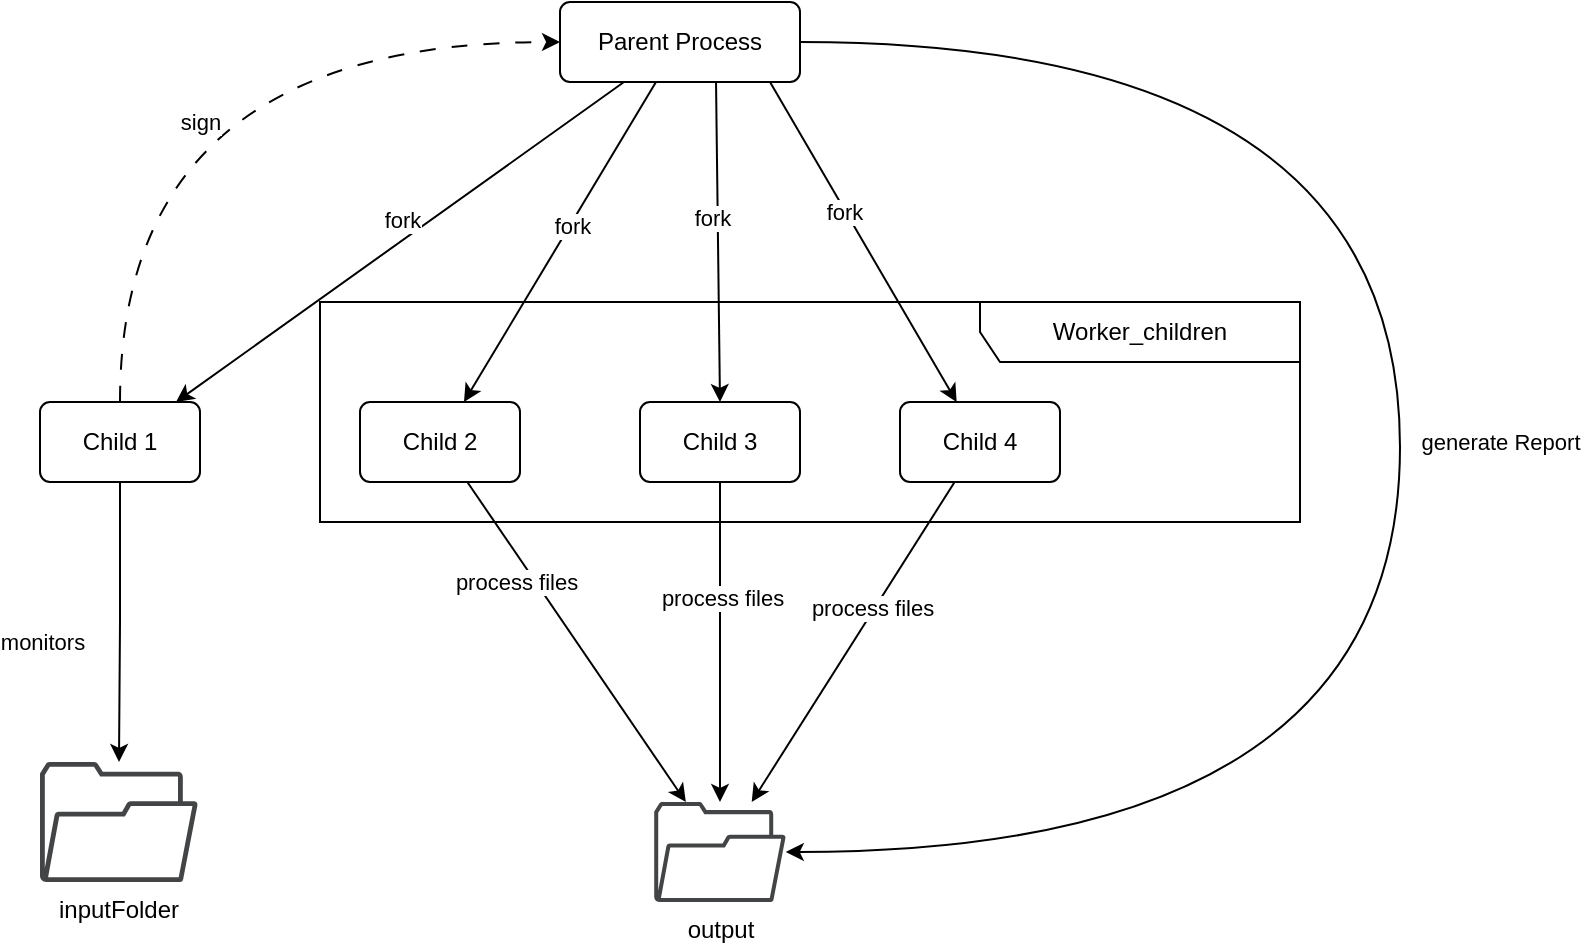 <mxfile version="24.2.5" type="device">
  <diagram name="Page-1" id="yqoNenuwolL969Qlqj8R">
    <mxGraphModel dx="707" dy="539" grid="1" gridSize="10" guides="1" tooltips="1" connect="1" arrows="1" fold="1" page="1" pageScale="1" pageWidth="1654" pageHeight="1169" math="0" shadow="0">
      <root>
        <mxCell id="0" />
        <mxCell id="1" parent="0" />
        <mxCell id="H8jDWzp9mK-VArGCJBOk-14" value="fork" style="rounded=0;orthogonalLoop=1;jettySize=auto;html=1;" edge="1" parent="1" source="H8jDWzp9mK-VArGCJBOk-1" target="H8jDWzp9mK-VArGCJBOk-3">
          <mxGeometry x="-0.051" y="-8" relative="1" as="geometry">
            <mxPoint as="offset" />
          </mxGeometry>
        </mxCell>
        <mxCell id="H8jDWzp9mK-VArGCJBOk-15" style="rounded=0;orthogonalLoop=1;jettySize=auto;html=1;" edge="1" parent="1" source="H8jDWzp9mK-VArGCJBOk-1" target="H8jDWzp9mK-VArGCJBOk-4">
          <mxGeometry relative="1" as="geometry" />
        </mxCell>
        <mxCell id="H8jDWzp9mK-VArGCJBOk-20" value="fork" style="edgeLabel;html=1;align=center;verticalAlign=middle;resizable=0;points=[];" vertex="1" connectable="0" parent="H8jDWzp9mK-VArGCJBOk-15">
          <mxGeometry x="-0.112" y="1" relative="1" as="geometry">
            <mxPoint as="offset" />
          </mxGeometry>
        </mxCell>
        <mxCell id="H8jDWzp9mK-VArGCJBOk-16" style="rounded=0;orthogonalLoop=1;jettySize=auto;html=1;entryX=0.5;entryY=0;entryDx=0;entryDy=0;exitX=0.65;exitY=0.975;exitDx=0;exitDy=0;exitPerimeter=0;" edge="1" parent="1" source="H8jDWzp9mK-VArGCJBOk-1" target="H8jDWzp9mK-VArGCJBOk-5">
          <mxGeometry relative="1" as="geometry" />
        </mxCell>
        <mxCell id="H8jDWzp9mK-VArGCJBOk-21" value="fork" style="edgeLabel;html=1;align=center;verticalAlign=middle;resizable=0;points=[];" vertex="1" connectable="0" parent="H8jDWzp9mK-VArGCJBOk-16">
          <mxGeometry x="-0.15" y="-3" relative="1" as="geometry">
            <mxPoint as="offset" />
          </mxGeometry>
        </mxCell>
        <mxCell id="H8jDWzp9mK-VArGCJBOk-17" style="rounded=0;orthogonalLoop=1;jettySize=auto;html=1;exitX=0.875;exitY=1;exitDx=0;exitDy=0;exitPerimeter=0;" edge="1" parent="1" source="H8jDWzp9mK-VArGCJBOk-1" target="H8jDWzp9mK-VArGCJBOk-6">
          <mxGeometry relative="1" as="geometry" />
        </mxCell>
        <mxCell id="H8jDWzp9mK-VArGCJBOk-22" value="fork" style="edgeLabel;html=1;align=center;verticalAlign=middle;resizable=0;points=[];" vertex="1" connectable="0" parent="H8jDWzp9mK-VArGCJBOk-17">
          <mxGeometry x="-0.251" y="-3" relative="1" as="geometry">
            <mxPoint x="4" y="3" as="offset" />
          </mxGeometry>
        </mxCell>
        <mxCell id="H8jDWzp9mK-VArGCJBOk-32" style="edgeStyle=orthogonalEdgeStyle;rounded=0;orthogonalLoop=1;jettySize=auto;html=1;curved=1;exitX=1;exitY=0.5;exitDx=0;exitDy=0;" edge="1" parent="1" source="H8jDWzp9mK-VArGCJBOk-1" target="H8jDWzp9mK-VArGCJBOk-24">
          <mxGeometry relative="1" as="geometry">
            <Array as="points">
              <mxPoint x="820" y="60" />
              <mxPoint x="820" y="465" />
            </Array>
          </mxGeometry>
        </mxCell>
        <mxCell id="H8jDWzp9mK-VArGCJBOk-33" value="generate Report" style="edgeLabel;html=1;align=center;verticalAlign=middle;resizable=0;points=[];" vertex="1" connectable="0" parent="H8jDWzp9mK-VArGCJBOk-32">
          <mxGeometry x="0.028" y="1" relative="1" as="geometry">
            <mxPoint x="49" y="-20" as="offset" />
          </mxGeometry>
        </mxCell>
        <mxCell id="H8jDWzp9mK-VArGCJBOk-1" value="&lt;div style=&quot;text-align: right;&quot;&gt;&lt;span style=&quot;background-color: initial;&quot;&gt;Parent Process&lt;/span&gt;&lt;br&gt;&lt;/div&gt;" style="html=1;align=center;verticalAlign=middle;rounded=1;absoluteArcSize=1;arcSize=10;dashed=0;whiteSpace=wrap;" vertex="1" parent="1">
          <mxGeometry x="400" y="40" width="120" height="40" as="geometry" />
        </mxCell>
        <mxCell id="H8jDWzp9mK-VArGCJBOk-12" style="edgeStyle=orthogonalEdgeStyle;rounded=0;orthogonalLoop=1;jettySize=auto;html=1;" edge="1" parent="1" source="H8jDWzp9mK-VArGCJBOk-3" target="H8jDWzp9mK-VArGCJBOk-11">
          <mxGeometry relative="1" as="geometry" />
        </mxCell>
        <mxCell id="H8jDWzp9mK-VArGCJBOk-13" value="monitors" style="edgeLabel;html=1;align=center;verticalAlign=middle;resizable=0;points=[];" vertex="1" connectable="0" parent="H8jDWzp9mK-VArGCJBOk-12">
          <mxGeometry x="0.089" y="3" relative="1" as="geometry">
            <mxPoint x="-42" y="4" as="offset" />
          </mxGeometry>
        </mxCell>
        <mxCell id="H8jDWzp9mK-VArGCJBOk-34" style="edgeStyle=orthogonalEdgeStyle;rounded=0;orthogonalLoop=1;jettySize=auto;html=1;entryX=0;entryY=0.5;entryDx=0;entryDy=0;curved=1;dashed=1;dashPattern=8 8;" edge="1" parent="1" source="H8jDWzp9mK-VArGCJBOk-3" target="H8jDWzp9mK-VArGCJBOk-1">
          <mxGeometry relative="1" as="geometry">
            <Array as="points">
              <mxPoint x="180" y="60" />
            </Array>
          </mxGeometry>
        </mxCell>
        <mxCell id="H8jDWzp9mK-VArGCJBOk-35" value="sign" style="edgeLabel;html=1;align=center;verticalAlign=middle;resizable=0;points=[];" vertex="1" connectable="0" parent="H8jDWzp9mK-VArGCJBOk-34">
          <mxGeometry x="0.143" y="-48" relative="1" as="geometry">
            <mxPoint x="-9" y="-8" as="offset" />
          </mxGeometry>
        </mxCell>
        <mxCell id="H8jDWzp9mK-VArGCJBOk-3" value="&lt;div style=&quot;text-align: right;&quot;&gt;&lt;span style=&quot;background-color: initial;&quot;&gt;Child 1&lt;/span&gt;&lt;br&gt;&lt;/div&gt;" style="html=1;align=center;verticalAlign=middle;rounded=1;absoluteArcSize=1;arcSize=10;dashed=0;whiteSpace=wrap;" vertex="1" parent="1">
          <mxGeometry x="140" y="240" width="80" height="40" as="geometry" />
        </mxCell>
        <mxCell id="H8jDWzp9mK-VArGCJBOk-25" style="rounded=0;orthogonalLoop=1;jettySize=auto;html=1;" edge="1" parent="1" source="H8jDWzp9mK-VArGCJBOk-4" target="H8jDWzp9mK-VArGCJBOk-24">
          <mxGeometry relative="1" as="geometry" />
        </mxCell>
        <mxCell id="H8jDWzp9mK-VArGCJBOk-31" value="process files" style="edgeLabel;html=1;align=center;verticalAlign=middle;resizable=0;points=[];" vertex="1" connectable="0" parent="H8jDWzp9mK-VArGCJBOk-25">
          <mxGeometry x="-0.223" y="2" relative="1" as="geometry">
            <mxPoint x="-20" y="-11" as="offset" />
          </mxGeometry>
        </mxCell>
        <mxCell id="H8jDWzp9mK-VArGCJBOk-4" value="&lt;div style=&quot;text-align: right;&quot;&gt;&lt;span style=&quot;background-color: initial;&quot;&gt;Child 2&lt;/span&gt;&lt;br&gt;&lt;/div&gt;" style="html=1;align=center;verticalAlign=middle;rounded=1;absoluteArcSize=1;arcSize=10;dashed=0;whiteSpace=wrap;" vertex="1" parent="1">
          <mxGeometry x="300" y="240" width="80" height="40" as="geometry" />
        </mxCell>
        <mxCell id="H8jDWzp9mK-VArGCJBOk-26" style="rounded=0;orthogonalLoop=1;jettySize=auto;html=1;" edge="1" parent="1" source="H8jDWzp9mK-VArGCJBOk-5" target="H8jDWzp9mK-VArGCJBOk-24">
          <mxGeometry relative="1" as="geometry" />
        </mxCell>
        <mxCell id="H8jDWzp9mK-VArGCJBOk-30" value="process files" style="edgeLabel;html=1;align=center;verticalAlign=middle;resizable=0;points=[];" vertex="1" connectable="0" parent="H8jDWzp9mK-VArGCJBOk-26">
          <mxGeometry x="-0.275" y="1" relative="1" as="geometry">
            <mxPoint as="offset" />
          </mxGeometry>
        </mxCell>
        <mxCell id="H8jDWzp9mK-VArGCJBOk-27" style="rounded=0;orthogonalLoop=1;jettySize=auto;html=1;" edge="1" parent="1" source="H8jDWzp9mK-VArGCJBOk-6" target="H8jDWzp9mK-VArGCJBOk-24">
          <mxGeometry relative="1" as="geometry" />
        </mxCell>
        <mxCell id="H8jDWzp9mK-VArGCJBOk-29" value="process files" style="edgeLabel;html=1;align=center;verticalAlign=middle;resizable=0;points=[];" vertex="1" connectable="0" parent="H8jDWzp9mK-VArGCJBOk-27">
          <mxGeometry x="-0.205" y="-1" relative="1" as="geometry">
            <mxPoint as="offset" />
          </mxGeometry>
        </mxCell>
        <mxCell id="H8jDWzp9mK-VArGCJBOk-9" value="Worker_children" style="shape=umlFrame;whiteSpace=wrap;html=1;pointerEvents=0;recursiveResize=0;container=1;collapsible=0;width=160;flipH=1;height=30;" vertex="1" parent="1">
          <mxGeometry x="280" y="190" width="490" height="110" as="geometry" />
        </mxCell>
        <mxCell id="H8jDWzp9mK-VArGCJBOk-6" value="&lt;div style=&quot;text-align: right;&quot;&gt;&lt;span style=&quot;background-color: initial;&quot;&gt;Child 4&lt;/span&gt;&lt;br&gt;&lt;/div&gt;" style="html=1;align=center;verticalAlign=middle;rounded=1;absoluteArcSize=1;arcSize=10;dashed=0;whiteSpace=wrap;" vertex="1" parent="H8jDWzp9mK-VArGCJBOk-9">
          <mxGeometry x="290" y="50" width="80" height="40" as="geometry" />
        </mxCell>
        <mxCell id="H8jDWzp9mK-VArGCJBOk-5" value="&lt;div style=&quot;text-align: right;&quot;&gt;&lt;span style=&quot;background-color: initial;&quot;&gt;Child 3&lt;/span&gt;&lt;br&gt;&lt;/div&gt;" style="html=1;align=center;verticalAlign=middle;rounded=1;absoluteArcSize=1;arcSize=10;dashed=0;whiteSpace=wrap;" vertex="1" parent="H8jDWzp9mK-VArGCJBOk-9">
          <mxGeometry x="160" y="50" width="80" height="40" as="geometry" />
        </mxCell>
        <mxCell id="H8jDWzp9mK-VArGCJBOk-11" value="inputFolder" style="sketch=0;pointerEvents=1;shadow=0;dashed=0;html=1;strokeColor=none;fillColor=#434445;aspect=fixed;labelPosition=center;verticalLabelPosition=bottom;verticalAlign=top;align=center;outlineConnect=0;shape=mxgraph.vvd.folder;" vertex="1" parent="1">
          <mxGeometry x="140" y="420" width="78.95" height="60" as="geometry" />
        </mxCell>
        <mxCell id="H8jDWzp9mK-VArGCJBOk-24" value="output" style="sketch=0;pointerEvents=1;shadow=0;dashed=0;html=1;strokeColor=none;fillColor=#434445;aspect=fixed;labelPosition=center;verticalLabelPosition=bottom;verticalAlign=top;align=center;outlineConnect=0;shape=mxgraph.vvd.folder;" vertex="1" parent="1">
          <mxGeometry x="447.1" y="440" width="65.79" height="50" as="geometry" />
        </mxCell>
      </root>
    </mxGraphModel>
  </diagram>
</mxfile>
